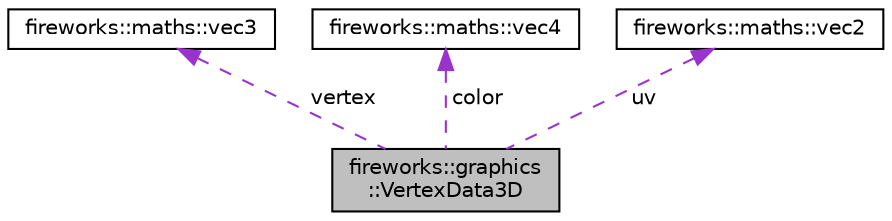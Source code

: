 digraph "fireworks::graphics::VertexData3D"
{
 // LATEX_PDF_SIZE
  edge [fontname="Helvetica",fontsize="10",labelfontname="Helvetica",labelfontsize="10"];
  node [fontname="Helvetica",fontsize="10",shape=record];
  Node1 [label="fireworks::graphics\l::VertexData3D",height=0.2,width=0.4,color="black", fillcolor="grey75", style="filled", fontcolor="black",tooltip="The vertex structure of a 3D primitive."];
  Node2 -> Node1 [dir="back",color="darkorchid3",fontsize="10",style="dashed",label=" vertex" ,fontname="Helvetica"];
  Node2 [label="fireworks::maths::vec3",height=0.2,width=0.4,color="black", fillcolor="white", style="filled",URL="$structfireworks_1_1maths_1_1vec3.html",tooltip=" "];
  Node3 -> Node1 [dir="back",color="darkorchid3",fontsize="10",style="dashed",label=" color" ,fontname="Helvetica"];
  Node3 [label="fireworks::maths::vec4",height=0.2,width=0.4,color="black", fillcolor="white", style="filled",URL="$structfireworks_1_1maths_1_1vec4.html",tooltip=" "];
  Node4 -> Node1 [dir="back",color="darkorchid3",fontsize="10",style="dashed",label=" uv" ,fontname="Helvetica"];
  Node4 [label="fireworks::maths::vec2",height=0.2,width=0.4,color="black", fillcolor="white", style="filled",URL="$structfireworks_1_1maths_1_1vec2.html",tooltip=" "];
}
